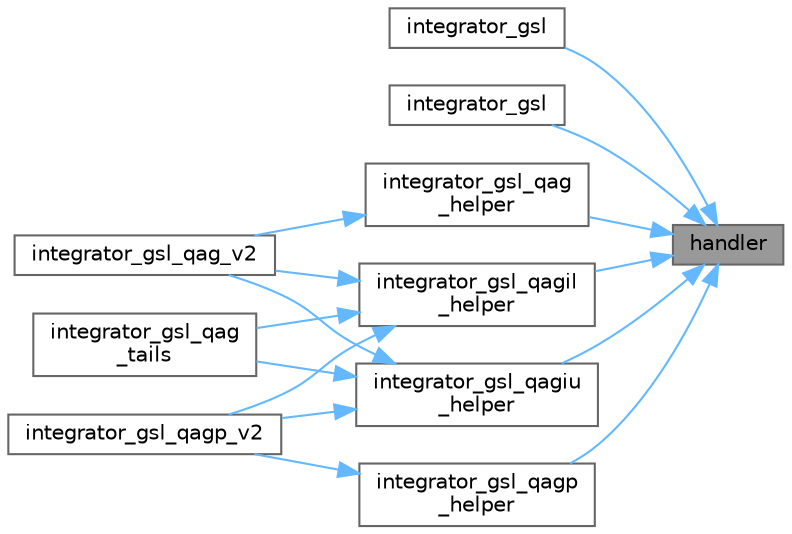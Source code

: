 digraph "handler"
{
 // INTERACTIVE_SVG=YES
 // LATEX_PDF_SIZE
  bgcolor="transparent";
  edge [fontname=Helvetica,fontsize=10,labelfontname=Helvetica,labelfontsize=10];
  node [fontname=Helvetica,fontsize=10,shape=box,height=0.2,width=0.4];
  rankdir="RL";
  Node1 [id="Node000001",label="handler",height=0.2,width=0.4,color="gray40", fillcolor="grey60", style="filled", fontcolor="black",tooltip=" "];
  Node1 -> Node2 [id="edge1_Node000001_Node000002",dir="back",color="steelblue1",style="solid",tooltip=" "];
  Node2 [id="Node000002",label="integrator_gsl",height=0.2,width=0.4,color="grey40", fillcolor="white", style="filled",URL="$dd/d1f/integrator_8hpp.html#adc5df7374e64bacbf3398564a2485334",tooltip=" "];
  Node1 -> Node3 [id="edge2_Node000001_Node000003",dir="back",color="steelblue1",style="solid",tooltip=" "];
  Node3 [id="Node000003",label="integrator_gsl",height=0.2,width=0.4,color="grey40", fillcolor="white", style="filled",URL="$dd/d1f/integrator_8hpp.html#afdf17bd42232af24e7c713350505ed78",tooltip=" "];
  Node1 -> Node4 [id="edge3_Node000001_Node000004",dir="back",color="steelblue1",style="solid",tooltip=" "];
  Node4 [id="Node000004",label="integrator_gsl_qag\l_helper",height=0.2,width=0.4,color="grey40", fillcolor="white", style="filled",URL="$d7/d61/integrator_8c_09_09.html#a95ffd5936483584c01f6236c3ac0fba1",tooltip=" "];
  Node4 -> Node5 [id="edge4_Node000004_Node000005",dir="back",color="steelblue1",style="solid",tooltip=" "];
  Node5 [id="Node000005",label="integrator_gsl_qag_v2",height=0.2,width=0.4,color="grey40", fillcolor="white", style="filled",URL="$dd/d1f/integrator_8hpp.html#acf0416abd871040c11f90468397f2f57",tooltip=" "];
  Node1 -> Node6 [id="edge5_Node000001_Node000006",dir="back",color="steelblue1",style="solid",tooltip=" "];
  Node6 [id="Node000006",label="integrator_gsl_qagil\l_helper",height=0.2,width=0.4,color="grey40", fillcolor="white", style="filled",URL="$d7/d61/integrator_8c_09_09.html#a69c2d0374d88cd0e37a94c4da3caf474",tooltip=" "];
  Node6 -> Node7 [id="edge6_Node000006_Node000007",dir="back",color="steelblue1",style="solid",tooltip=" "];
  Node7 [id="Node000007",label="integrator_gsl_qag\l_tails",height=0.2,width=0.4,color="grey40", fillcolor="white", style="filled",URL="$dd/d1f/integrator_8hpp.html#aa15b0ce88379febc7dc7adb5303008b9",tooltip=" "];
  Node6 -> Node5 [id="edge7_Node000006_Node000005",dir="back",color="steelblue1",style="solid",tooltip=" "];
  Node6 -> Node8 [id="edge8_Node000006_Node000008",dir="back",color="steelblue1",style="solid",tooltip=" "];
  Node8 [id="Node000008",label="integrator_gsl_qagp_v2",height=0.2,width=0.4,color="grey40", fillcolor="white", style="filled",URL="$dd/d1f/integrator_8hpp.html#a876ad873e6c0706ca3bbc4aff9b59a0b",tooltip=" "];
  Node1 -> Node9 [id="edge9_Node000001_Node000009",dir="back",color="steelblue1",style="solid",tooltip=" "];
  Node9 [id="Node000009",label="integrator_gsl_qagiu\l_helper",height=0.2,width=0.4,color="grey40", fillcolor="white", style="filled",URL="$d7/d61/integrator_8c_09_09.html#a7aa103d50c66bacbc601545f6d9b90d7",tooltip=" "];
  Node9 -> Node7 [id="edge10_Node000009_Node000007",dir="back",color="steelblue1",style="solid",tooltip=" "];
  Node9 -> Node5 [id="edge11_Node000009_Node000005",dir="back",color="steelblue1",style="solid",tooltip=" "];
  Node9 -> Node8 [id="edge12_Node000009_Node000008",dir="back",color="steelblue1",style="solid",tooltip=" "];
  Node1 -> Node10 [id="edge13_Node000001_Node000010",dir="back",color="steelblue1",style="solid",tooltip=" "];
  Node10 [id="Node000010",label="integrator_gsl_qagp\l_helper",height=0.2,width=0.4,color="grey40", fillcolor="white", style="filled",URL="$d7/d61/integrator_8c_09_09.html#a41fb0bba22c20550b2fb3ecc5b2a9f5c",tooltip=" "];
  Node10 -> Node8 [id="edge14_Node000010_Node000008",dir="back",color="steelblue1",style="solid",tooltip=" "];
}
